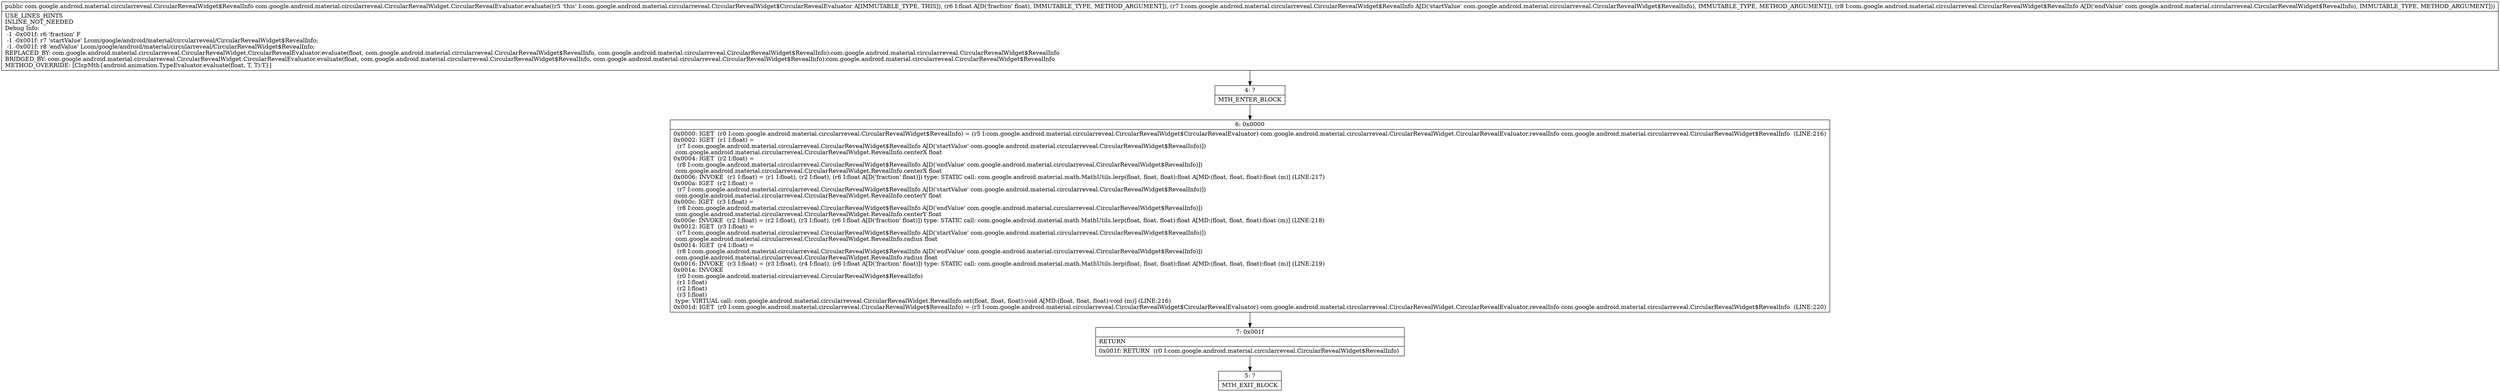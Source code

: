 digraph "CFG forcom.google.android.material.circularreveal.CircularRevealWidget.CircularRevealEvaluator.evaluate(FLcom\/google\/android\/material\/circularreveal\/CircularRevealWidget$RevealInfo;Lcom\/google\/android\/material\/circularreveal\/CircularRevealWidget$RevealInfo;)Lcom\/google\/android\/material\/circularreveal\/CircularRevealWidget$RevealInfo;" {
Node_4 [shape=record,label="{4\:\ ?|MTH_ENTER_BLOCK\l}"];
Node_6 [shape=record,label="{6\:\ 0x0000|0x0000: IGET  (r0 I:com.google.android.material.circularreveal.CircularRevealWidget$RevealInfo) = (r5 I:com.google.android.material.circularreveal.CircularRevealWidget$CircularRevealEvaluator) com.google.android.material.circularreveal.CircularRevealWidget.CircularRevealEvaluator.revealInfo com.google.android.material.circularreveal.CircularRevealWidget$RevealInfo  (LINE:216)\l0x0002: IGET  (r1 I:float) = \l  (r7 I:com.google.android.material.circularreveal.CircularRevealWidget$RevealInfo A[D('startValue' com.google.android.material.circularreveal.CircularRevealWidget$RevealInfo)])\l com.google.android.material.circularreveal.CircularRevealWidget.RevealInfo.centerX float \l0x0004: IGET  (r2 I:float) = \l  (r8 I:com.google.android.material.circularreveal.CircularRevealWidget$RevealInfo A[D('endValue' com.google.android.material.circularreveal.CircularRevealWidget$RevealInfo)])\l com.google.android.material.circularreveal.CircularRevealWidget.RevealInfo.centerX float \l0x0006: INVOKE  (r1 I:float) = (r1 I:float), (r2 I:float), (r6 I:float A[D('fraction' float)]) type: STATIC call: com.google.android.material.math.MathUtils.lerp(float, float, float):float A[MD:(float, float, float):float (m)] (LINE:217)\l0x000a: IGET  (r2 I:float) = \l  (r7 I:com.google.android.material.circularreveal.CircularRevealWidget$RevealInfo A[D('startValue' com.google.android.material.circularreveal.CircularRevealWidget$RevealInfo)])\l com.google.android.material.circularreveal.CircularRevealWidget.RevealInfo.centerY float \l0x000c: IGET  (r3 I:float) = \l  (r8 I:com.google.android.material.circularreveal.CircularRevealWidget$RevealInfo A[D('endValue' com.google.android.material.circularreveal.CircularRevealWidget$RevealInfo)])\l com.google.android.material.circularreveal.CircularRevealWidget.RevealInfo.centerY float \l0x000e: INVOKE  (r2 I:float) = (r2 I:float), (r3 I:float), (r6 I:float A[D('fraction' float)]) type: STATIC call: com.google.android.material.math.MathUtils.lerp(float, float, float):float A[MD:(float, float, float):float (m)] (LINE:218)\l0x0012: IGET  (r3 I:float) = \l  (r7 I:com.google.android.material.circularreveal.CircularRevealWidget$RevealInfo A[D('startValue' com.google.android.material.circularreveal.CircularRevealWidget$RevealInfo)])\l com.google.android.material.circularreveal.CircularRevealWidget.RevealInfo.radius float \l0x0014: IGET  (r4 I:float) = \l  (r8 I:com.google.android.material.circularreveal.CircularRevealWidget$RevealInfo A[D('endValue' com.google.android.material.circularreveal.CircularRevealWidget$RevealInfo)])\l com.google.android.material.circularreveal.CircularRevealWidget.RevealInfo.radius float \l0x0016: INVOKE  (r3 I:float) = (r3 I:float), (r4 I:float), (r6 I:float A[D('fraction' float)]) type: STATIC call: com.google.android.material.math.MathUtils.lerp(float, float, float):float A[MD:(float, float, float):float (m)] (LINE:219)\l0x001a: INVOKE  \l  (r0 I:com.google.android.material.circularreveal.CircularRevealWidget$RevealInfo)\l  (r1 I:float)\l  (r2 I:float)\l  (r3 I:float)\l type: VIRTUAL call: com.google.android.material.circularreveal.CircularRevealWidget.RevealInfo.set(float, float, float):void A[MD:(float, float, float):void (m)] (LINE:216)\l0x001d: IGET  (r0 I:com.google.android.material.circularreveal.CircularRevealWidget$RevealInfo) = (r5 I:com.google.android.material.circularreveal.CircularRevealWidget$CircularRevealEvaluator) com.google.android.material.circularreveal.CircularRevealWidget.CircularRevealEvaluator.revealInfo com.google.android.material.circularreveal.CircularRevealWidget$RevealInfo  (LINE:220)\l}"];
Node_7 [shape=record,label="{7\:\ 0x001f|RETURN\l|0x001f: RETURN  (r0 I:com.google.android.material.circularreveal.CircularRevealWidget$RevealInfo) \l}"];
Node_5 [shape=record,label="{5\:\ ?|MTH_EXIT_BLOCK\l}"];
MethodNode[shape=record,label="{public com.google.android.material.circularreveal.CircularRevealWidget$RevealInfo com.google.android.material.circularreveal.CircularRevealWidget.CircularRevealEvaluator.evaluate((r5 'this' I:com.google.android.material.circularreveal.CircularRevealWidget$CircularRevealEvaluator A[IMMUTABLE_TYPE, THIS]), (r6 I:float A[D('fraction' float), IMMUTABLE_TYPE, METHOD_ARGUMENT]), (r7 I:com.google.android.material.circularreveal.CircularRevealWidget$RevealInfo A[D('startValue' com.google.android.material.circularreveal.CircularRevealWidget$RevealInfo), IMMUTABLE_TYPE, METHOD_ARGUMENT]), (r8 I:com.google.android.material.circularreveal.CircularRevealWidget$RevealInfo A[D('endValue' com.google.android.material.circularreveal.CircularRevealWidget$RevealInfo), IMMUTABLE_TYPE, METHOD_ARGUMENT]))  | USE_LINES_HINTS\lINLINE_NOT_NEEDED\lDebug Info:\l  \-1 \-0x001f: r6 'fraction' F\l  \-1 \-0x001f: r7 'startValue' Lcom\/google\/android\/material\/circularreveal\/CircularRevealWidget$RevealInfo;\l  \-1 \-0x001f: r8 'endValue' Lcom\/google\/android\/material\/circularreveal\/CircularRevealWidget$RevealInfo;\lREPLACED_BY: com.google.android.material.circularreveal.CircularRevealWidget.CircularRevealEvaluator.evaluate(float, com.google.android.material.circularreveal.CircularRevealWidget$RevealInfo, com.google.android.material.circularreveal.CircularRevealWidget$RevealInfo):com.google.android.material.circularreveal.CircularRevealWidget$RevealInfo\lBRIDGED_BY: com.google.android.material.circularreveal.CircularRevealWidget.CircularRevealEvaluator.evaluate(float, com.google.android.material.circularreveal.CircularRevealWidget$RevealInfo, com.google.android.material.circularreveal.CircularRevealWidget$RevealInfo):com.google.android.material.circularreveal.CircularRevealWidget$RevealInfo\lMETHOD_OVERRIDE: [ClspMth\{android.animation.TypeEvaluator.evaluate(float, T, T):T\}]\l}"];
MethodNode -> Node_4;Node_4 -> Node_6;
Node_6 -> Node_7;
Node_7 -> Node_5;
}

